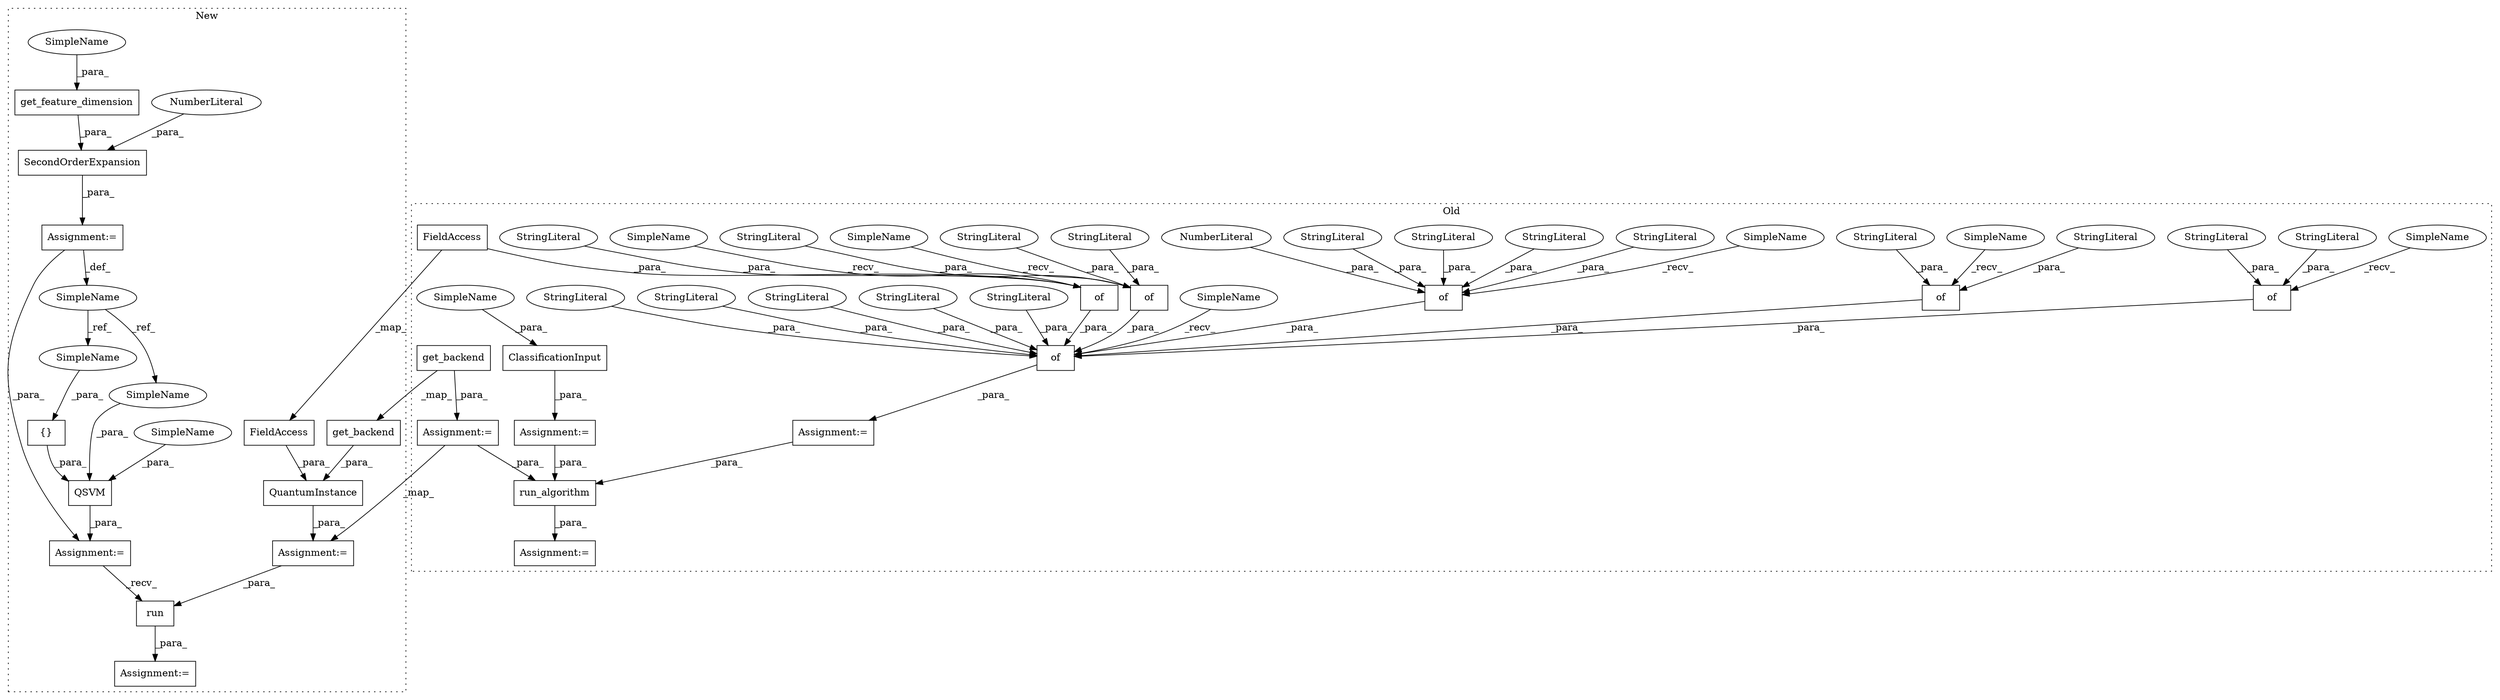 digraph G {
subgraph cluster0 {
1 [label="of" a="32" s="9458,9535" l="3,1" shape="box"];
3 [label="NumberLiteral" a="34" s="9499" l="1" shape="ellipse"];
6 [label="run_algorithm" a="32" s="9625,9664" l="14,1" shape="box"];
7 [label="ClassificationInput" a="32" s="9554,9611" l="20,1" shape="box"];
8 [label="of" a="32" s="9238,9536" l="3,1" shape="box"];
12 [label="of" a="32" s="9362,9383" l="3,1" shape="box"];
15 [label="get_backend" a="32" s="8380,8408" l="12,1" shape="box"];
16 [label="of" a="32" s="9412,9438" l="3,1" shape="box"];
18 [label="StringLiteral" a="45" s="9422" l="16" shape="ellipse"];
19 [label="of" a="32" s="9330,9346" l="3,1" shape="box"];
20 [label="StringLiteral" a="45" s="9340" l="6" shape="ellipse"];
21 [label="of" a="32" s="9255,9312" l="3,1" shape="box"];
22 [label="StringLiteral" a="45" s="9415" l="6" shape="ellipse"];
23 [label="StringLiteral" a="45" s="9440" l="13" shape="ellipse"];
24 [label="StringLiteral" a="45" s="9348" l="9" shape="ellipse"];
25 [label="StringLiteral" a="45" s="9333" l="6" shape="ellipse"];
26 [label="StringLiteral" a="45" s="9491" l="7" shape="ellipse"];
27 [label="StringLiteral" a="45" s="9468" l="22" shape="ellipse"];
28 [label="StringLiteral" a="45" s="9365" l="7" shape="ellipse"];
29 [label="StringLiteral" a="45" s="9282" l="13" shape="ellipse"];
30 [label="StringLiteral" a="45" s="9314" l="11" shape="ellipse"];
31 [label="StringLiteral" a="45" s="9241" l="9" shape="ellipse"];
32 [label="StringLiteral" a="45" s="9461" l="6" shape="ellipse"];
33 [label="StringLiteral" a="45" s="9265" l="16" shape="ellipse"];
34 [label="StringLiteral" a="45" s="9385" l="22" shape="ellipse"];
35 [label="Assignment:=" a="7" s="9233" l="1" shape="box"];
36 [label="StringLiteral" a="45" s="9501" l="15" shape="ellipse"];
37 [label="StringLiteral" a="45" s="9258" l="6" shape="ellipse"];
40 [label="Assignment:=" a="7" s="9553" l="1" shape="box"];
41 [label="Assignment:=" a="7" s="9624" l="1" shape="box"];
44 [label="FieldAccess" a="22" s="9373" l="10" shape="box"];
46 [label="Assignment:=" a="7" s="8370" l="1" shape="box"];
49 [label="SimpleName" a="42" s="9454" l="3" shape="ellipse"];
50 [label="SimpleName" a="42" s="9408" l="3" shape="ellipse"];
51 [label="SimpleName" a="42" s="9358" l="3" shape="ellipse"];
52 [label="SimpleName" a="42" s="9234" l="3" shape="ellipse"];
53 [label="SimpleName" a="42" s="9251" l="3" shape="ellipse"];
54 [label="SimpleName" a="42" s="9326" l="3" shape="ellipse"];
55 [label="SimpleName" a="42" s="9574" l="14" shape="ellipse"];
label = "Old";
style="dotted";
}
subgraph cluster1 {
2 [label="SecondOrderExpansion" a="32" s="9758,9837" l="21,1" shape="box"];
4 [label="NumberLiteral" a="34" s="9817" l="1" shape="ellipse"];
5 [label="{}" a="4" s="9943,9955" l="1,1" shape="box"];
9 [label="SimpleName" a="42" s="9746" l="11" shape="ellipse"];
10 [label="QSVM" a="32" s="9848,9957" l="5,1" shape="box"];
11 [label="get_feature_dimension" a="32" s="9779,9815" l="22,1" shape="box"];
13 [label="run" a="32" s="10064,10084" l="4,1" shape="box"];
14 [label="get_backend" a="32" s="10006,10034" l="12,1" shape="box"];
17 [label="QuantumInstance" a="32" s="9981,10046" l="16,1" shape="box"];
38 [label="Assignment:=" a="7" s="9847" l="1" shape="box"];
39 [label="Assignment:=" a="7" s="10059" l="1" shape="box"];
42 [label="Assignment:=" a="7" s="9757" l="1" shape="box"];
43 [label="FieldAccess" a="22" s="10036" l="10" shape="box"];
45 [label="Assignment:=" a="7" s="9980" l="1" shape="box"];
47 [label="SimpleName" a="42" s="9853" l="11" shape="ellipse"];
48 [label="SimpleName" a="42" s="9944" l="11" shape="ellipse"];
56 [label="SimpleName" a="42" s="9865" l="14" shape="ellipse"];
57 [label="SimpleName" a="42" s="9801" l="14" shape="ellipse"];
label = "New";
style="dotted";
}
1 -> 8 [label="_para_"];
2 -> 42 [label="_para_"];
3 -> 1 [label="_para_"];
4 -> 2 [label="_para_"];
5 -> 10 [label="_para_"];
6 -> 41 [label="_para_"];
7 -> 40 [label="_para_"];
8 -> 35 [label="_para_"];
9 -> 47 [label="_ref_"];
9 -> 48 [label="_ref_"];
10 -> 38 [label="_para_"];
11 -> 2 [label="_para_"];
12 -> 8 [label="_para_"];
13 -> 39 [label="_para_"];
14 -> 17 [label="_para_"];
15 -> 14 [label="_map_"];
15 -> 46 [label="_para_"];
16 -> 8 [label="_para_"];
17 -> 45 [label="_para_"];
18 -> 16 [label="_para_"];
19 -> 8 [label="_para_"];
20 -> 19 [label="_para_"];
21 -> 8 [label="_para_"];
22 -> 16 [label="_para_"];
23 -> 8 [label="_para_"];
24 -> 8 [label="_para_"];
25 -> 19 [label="_para_"];
26 -> 1 [label="_para_"];
27 -> 1 [label="_para_"];
28 -> 12 [label="_para_"];
29 -> 21 [label="_para_"];
30 -> 8 [label="_para_"];
31 -> 8 [label="_para_"];
32 -> 1 [label="_para_"];
33 -> 21 [label="_para_"];
34 -> 8 [label="_para_"];
35 -> 6 [label="_para_"];
36 -> 1 [label="_para_"];
37 -> 21 [label="_para_"];
38 -> 13 [label="_recv_"];
40 -> 6 [label="_para_"];
42 -> 9 [label="_def_"];
42 -> 38 [label="_para_"];
43 -> 17 [label="_para_"];
44 -> 43 [label="_map_"];
44 -> 12 [label="_para_"];
45 -> 13 [label="_para_"];
46 -> 45 [label="_map_"];
46 -> 6 [label="_para_"];
47 -> 10 [label="_para_"];
48 -> 5 [label="_para_"];
49 -> 1 [label="_recv_"];
50 -> 16 [label="_recv_"];
51 -> 12 [label="_recv_"];
52 -> 8 [label="_recv_"];
53 -> 21 [label="_recv_"];
54 -> 19 [label="_recv_"];
55 -> 7 [label="_para_"];
56 -> 10 [label="_para_"];
57 -> 11 [label="_para_"];
}
